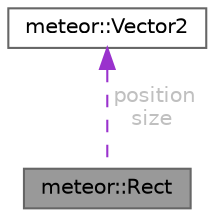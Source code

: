 digraph "meteor::Rect"
{
 // LATEX_PDF_SIZE
  bgcolor="transparent";
  edge [fontname=Helvetica,fontsize=10,labelfontname=Helvetica,labelfontsize=10];
  node [fontname=Helvetica,fontsize=10,shape=box,height=0.2,width=0.4];
  Node1 [id="Node000001",label="meteor::Rect",height=0.2,width=0.4,color="gray40", fillcolor="grey60", style="filled", fontcolor="black",tooltip="A struct representing rectangle."];
  Node2 -> Node1 [id="edge1_Node000001_Node000002",dir="back",color="darkorchid3",style="dashed",tooltip=" ",label=" position\nsize",fontcolor="grey" ];
  Node2 [id="Node000002",label="meteor::Vector2",height=0.2,width=0.4,color="gray40", fillcolor="white", style="filled",URL="$structmeteor_1_1_vector2.html",tooltip="A structure representing a 2D Vector."];
}
